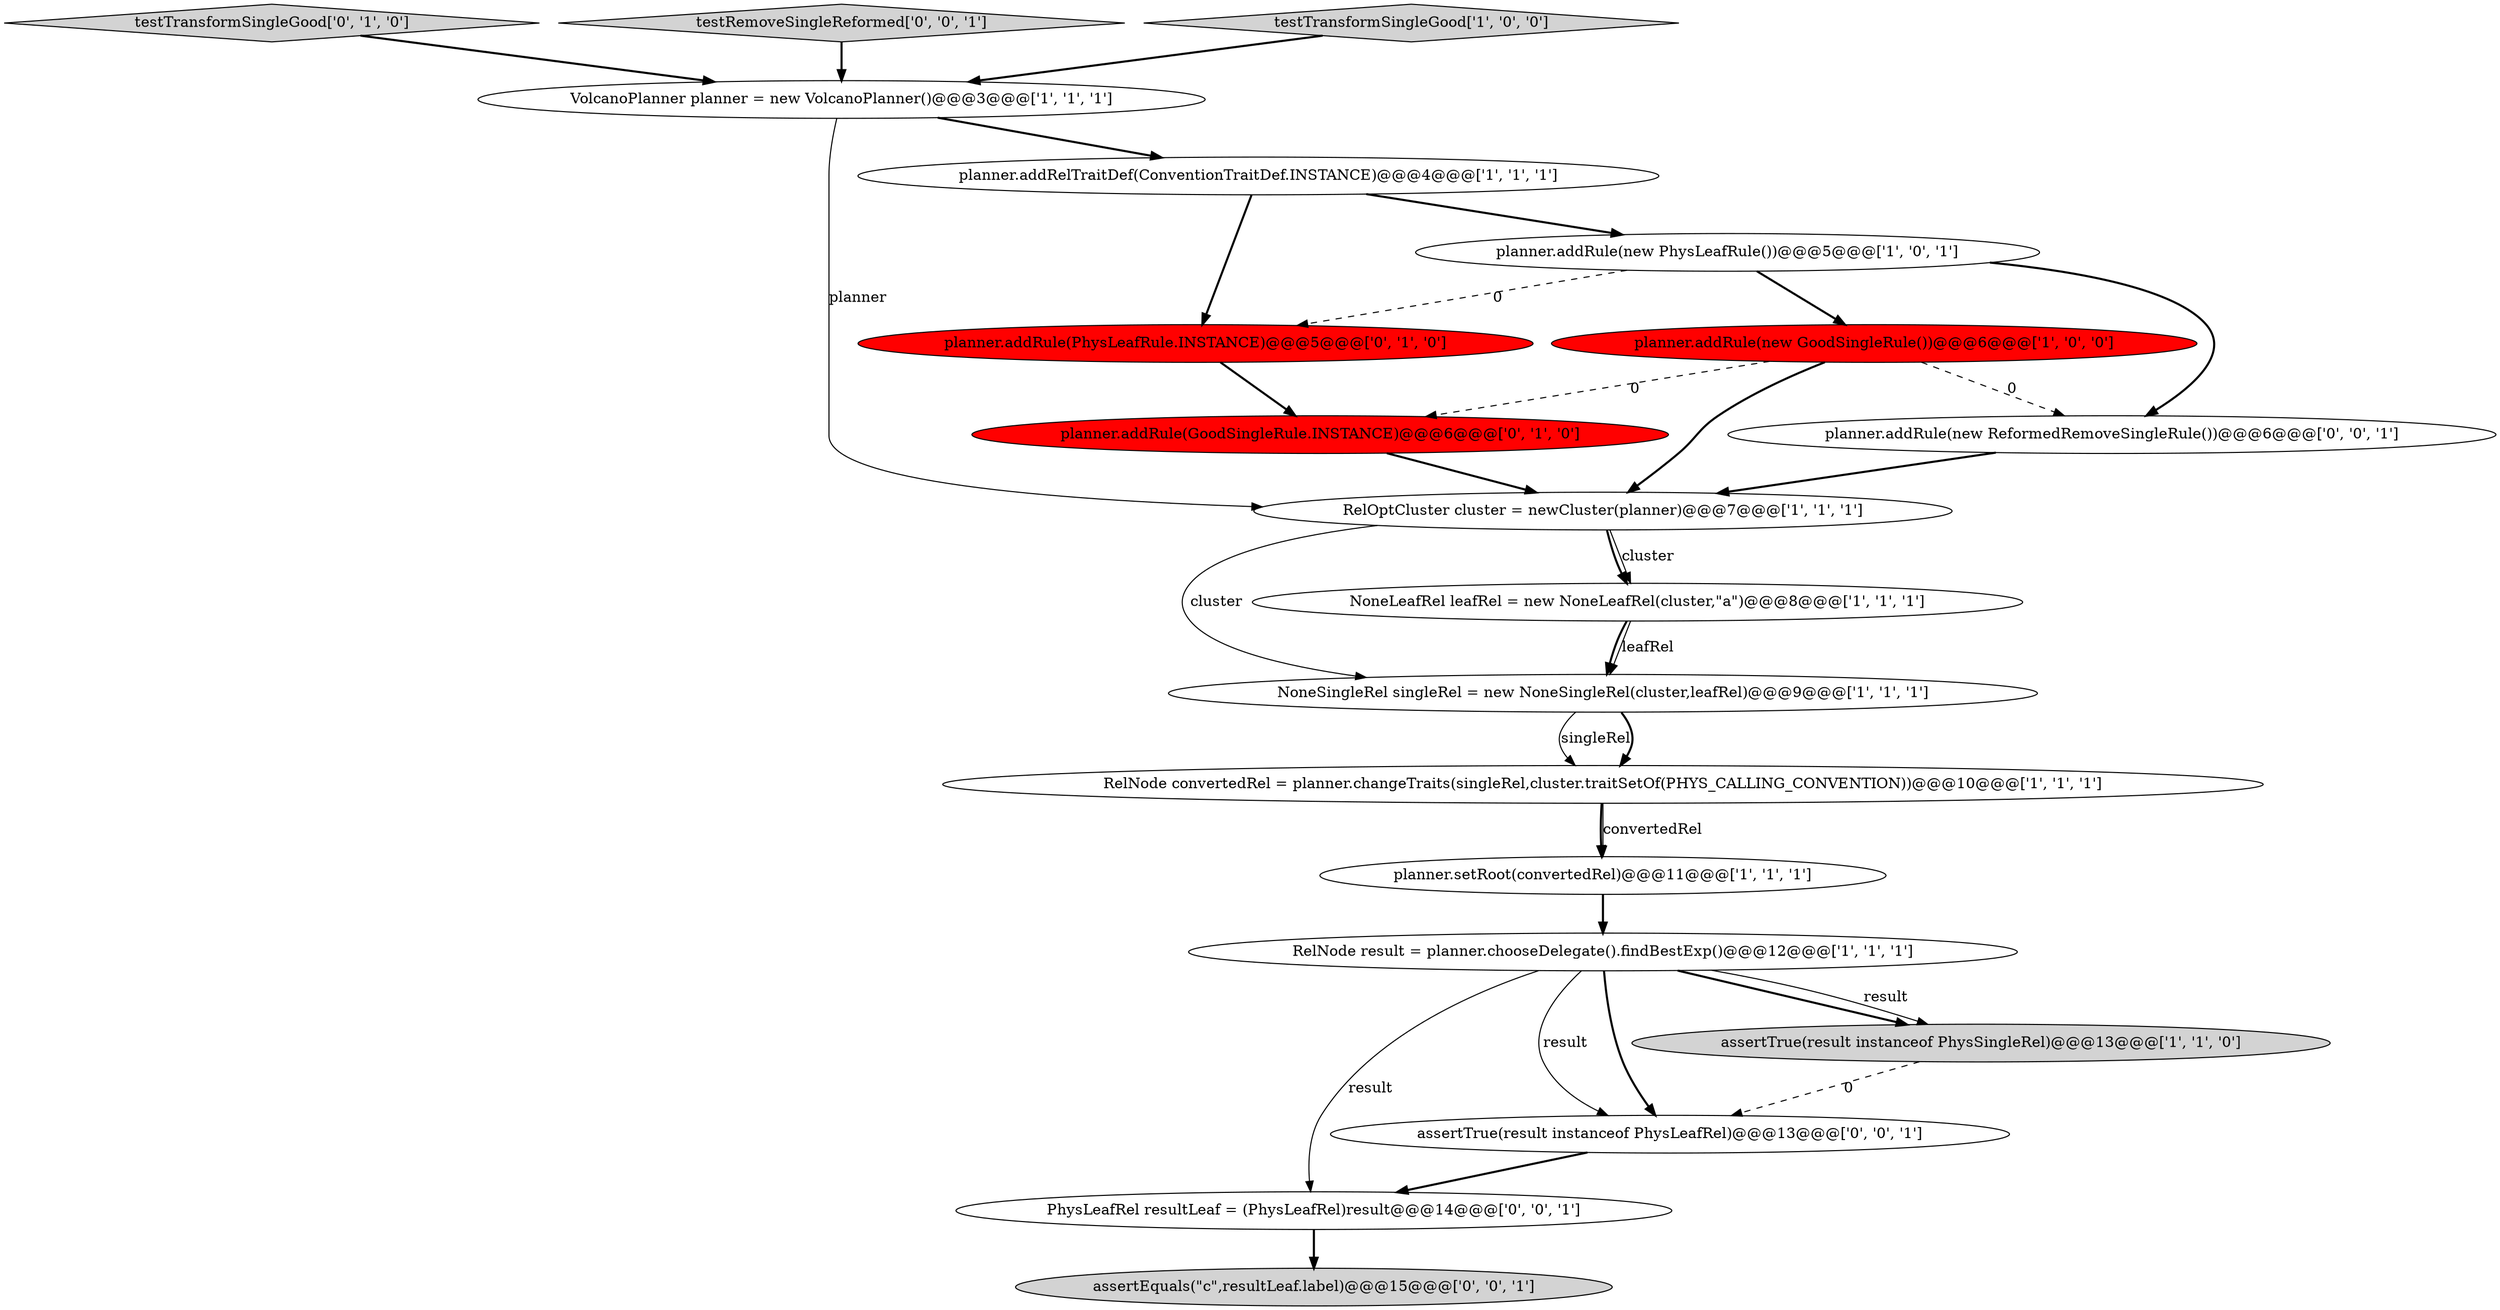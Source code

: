 digraph {
15 [style = filled, label = "PhysLeafRel resultLeaf = (PhysLeafRel)result@@@14@@@['0', '0', '1']", fillcolor = white, shape = ellipse image = "AAA0AAABBB3BBB"];
14 [style = filled, label = "testTransformSingleGood['0', '1', '0']", fillcolor = lightgray, shape = diamond image = "AAA0AAABBB2BBB"];
2 [style = filled, label = "RelOptCluster cluster = newCluster(planner)@@@7@@@['1', '1', '1']", fillcolor = white, shape = ellipse image = "AAA0AAABBB1BBB"];
18 [style = filled, label = "assertTrue(result instanceof PhysLeafRel)@@@13@@@['0', '0', '1']", fillcolor = white, shape = ellipse image = "AAA0AAABBB3BBB"];
3 [style = filled, label = "NoneSingleRel singleRel = new NoneSingleRel(cluster,leafRel)@@@9@@@['1', '1', '1']", fillcolor = white, shape = ellipse image = "AAA0AAABBB1BBB"];
17 [style = filled, label = "assertEquals(\"c\",resultLeaf.label)@@@15@@@['0', '0', '1']", fillcolor = lightgray, shape = ellipse image = "AAA0AAABBB3BBB"];
11 [style = filled, label = "planner.addRule(new GoodSingleRule())@@@6@@@['1', '0', '0']", fillcolor = red, shape = ellipse image = "AAA1AAABBB1BBB"];
19 [style = filled, label = "planner.addRule(new ReformedRemoveSingleRule())@@@6@@@['0', '0', '1']", fillcolor = white, shape = ellipse image = "AAA0AAABBB3BBB"];
10 [style = filled, label = "assertTrue(result instanceof PhysSingleRel)@@@13@@@['1', '1', '0']", fillcolor = lightgray, shape = ellipse image = "AAA0AAABBB1BBB"];
6 [style = filled, label = "NoneLeafRel leafRel = new NoneLeafRel(cluster,\"a\")@@@8@@@['1', '1', '1']", fillcolor = white, shape = ellipse image = "AAA0AAABBB1BBB"];
9 [style = filled, label = "RelNode convertedRel = planner.changeTraits(singleRel,cluster.traitSetOf(PHYS_CALLING_CONVENTION))@@@10@@@['1', '1', '1']", fillcolor = white, shape = ellipse image = "AAA0AAABBB1BBB"];
13 [style = filled, label = "planner.addRule(GoodSingleRule.INSTANCE)@@@6@@@['0', '1', '0']", fillcolor = red, shape = ellipse image = "AAA1AAABBB2BBB"];
16 [style = filled, label = "testRemoveSingleReformed['0', '0', '1']", fillcolor = lightgray, shape = diamond image = "AAA0AAABBB3BBB"];
12 [style = filled, label = "planner.addRule(PhysLeafRule.INSTANCE)@@@5@@@['0', '1', '0']", fillcolor = red, shape = ellipse image = "AAA1AAABBB2BBB"];
1 [style = filled, label = "VolcanoPlanner planner = new VolcanoPlanner()@@@3@@@['1', '1', '1']", fillcolor = white, shape = ellipse image = "AAA0AAABBB1BBB"];
8 [style = filled, label = "planner.setRoot(convertedRel)@@@11@@@['1', '1', '1']", fillcolor = white, shape = ellipse image = "AAA0AAABBB1BBB"];
5 [style = filled, label = "planner.addRule(new PhysLeafRule())@@@5@@@['1', '0', '1']", fillcolor = white, shape = ellipse image = "AAA0AAABBB1BBB"];
0 [style = filled, label = "planner.addRelTraitDef(ConventionTraitDef.INSTANCE)@@@4@@@['1', '1', '1']", fillcolor = white, shape = ellipse image = "AAA0AAABBB1BBB"];
4 [style = filled, label = "testTransformSingleGood['1', '0', '0']", fillcolor = lightgray, shape = diamond image = "AAA0AAABBB1BBB"];
7 [style = filled, label = "RelNode result = planner.chooseDelegate().findBestExp()@@@12@@@['1', '1', '1']", fillcolor = white, shape = ellipse image = "AAA0AAABBB1BBB"];
6->3 [style = bold, label=""];
5->12 [style = dashed, label="0"];
7->15 [style = solid, label="result"];
7->10 [style = bold, label=""];
2->6 [style = bold, label=""];
0->12 [style = bold, label=""];
7->10 [style = solid, label="result"];
3->9 [style = solid, label="singleRel"];
18->15 [style = bold, label=""];
1->0 [style = bold, label=""];
19->2 [style = bold, label=""];
6->3 [style = solid, label="leafRel"];
9->8 [style = bold, label=""];
2->6 [style = solid, label="cluster"];
11->2 [style = bold, label=""];
14->1 [style = bold, label=""];
8->7 [style = bold, label=""];
7->18 [style = solid, label="result"];
3->9 [style = bold, label=""];
5->19 [style = bold, label=""];
12->13 [style = bold, label=""];
1->2 [style = solid, label="planner"];
15->17 [style = bold, label=""];
11->13 [style = dashed, label="0"];
16->1 [style = bold, label=""];
11->19 [style = dashed, label="0"];
2->3 [style = solid, label="cluster"];
7->18 [style = bold, label=""];
9->8 [style = solid, label="convertedRel"];
5->11 [style = bold, label=""];
4->1 [style = bold, label=""];
10->18 [style = dashed, label="0"];
0->5 [style = bold, label=""];
13->2 [style = bold, label=""];
}
